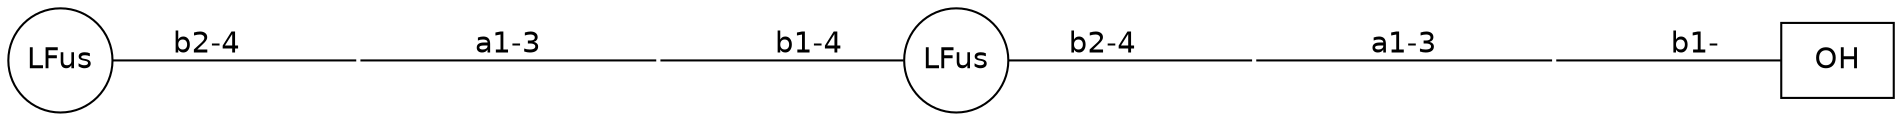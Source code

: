 graph G {graph [splines=false dpi=72 outputorder="edgesfirst"];
node [shape="none" fontname=DejaVuSans labelfontsize=12 label="none" size=50 fixedsize="true" scale="true"];
edge [labelfontsize=12 fontname=DejaVuSans labeldistance=1.2 labelangle=320.0];
rankdir=LR nodesep="0.05" ranksep="0.8";
0 [shape=box label="OH"]
1 [label="" height="0.7" image="includes/MolecularMetadata/Sugars/SNFG_Symbol_Images/DQui.svg"];
2 [label="" height="0.7" image="includes/MolecularMetadata/Sugars/SNFG_Symbol_Images/LAlt.svg"];
3 [shape=circle height="0.7" label="LFus"];
4 [label="" height="0.7" image="includes/MolecularMetadata/Sugars/SNFG_Symbol_Images/DQui.svg"];
5 [label="" height="0.7" image="includes/MolecularMetadata/Sugars/SNFG_Symbol_Images/LAlt.svg"];
6 [shape=circle height="0.7" label="LFus"];
1--0 [label="b1-" headclip=true tailclip=false];
2--1 [label="a1-3" headclip=false tailclip=false];
3--2 [label="b2-4" headclip=false tailclip=true];
4--3 [label="b1-4" headclip=true tailclip=false];
5--4 [label="a1-3" headclip=false tailclip=false];
6--5 [label="b2-4" headclip=false tailclip=true];
}
